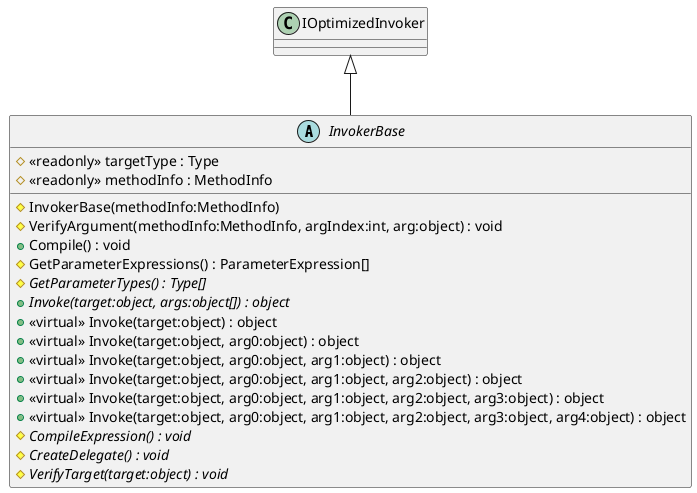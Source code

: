 @startuml
abstract class InvokerBase {
    # InvokerBase(methodInfo:MethodInfo)
    # <<readonly>> targetType : Type
    # <<readonly>> methodInfo : MethodInfo
    # VerifyArgument(methodInfo:MethodInfo, argIndex:int, arg:object) : void
    + Compile() : void
    # GetParameterExpressions() : ParameterExpression[]
    # {abstract} GetParameterTypes() : Type[]
    + {abstract} Invoke(target:object, args:object[]) : object
    + <<virtual>> Invoke(target:object) : object
    + <<virtual>> Invoke(target:object, arg0:object) : object
    + <<virtual>> Invoke(target:object, arg0:object, arg1:object) : object
    + <<virtual>> Invoke(target:object, arg0:object, arg1:object, arg2:object) : object
    + <<virtual>> Invoke(target:object, arg0:object, arg1:object, arg2:object, arg3:object) : object
    + <<virtual>> Invoke(target:object, arg0:object, arg1:object, arg2:object, arg3:object, arg4:object) : object
    # {abstract} CompileExpression() : void
    # {abstract} CreateDelegate() : void
    # {abstract} VerifyTarget(target:object) : void
}
IOptimizedInvoker <|-- InvokerBase
@enduml
